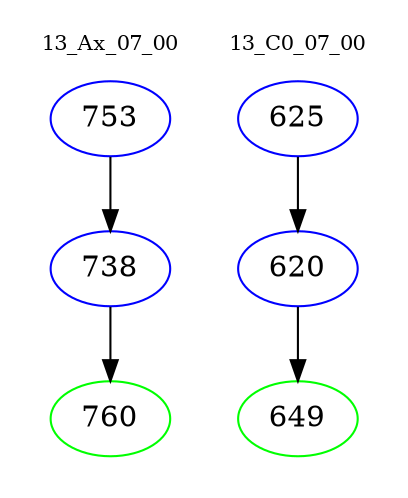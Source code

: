digraph{
subgraph cluster_0 {
color = white
label = "13_Ax_07_00";
fontsize=10;
T0_753 [label="753", color="blue"]
T0_753 -> T0_738 [color="black"]
T0_738 [label="738", color="blue"]
T0_738 -> T0_760 [color="black"]
T0_760 [label="760", color="green"]
}
subgraph cluster_1 {
color = white
label = "13_C0_07_00";
fontsize=10;
T1_625 [label="625", color="blue"]
T1_625 -> T1_620 [color="black"]
T1_620 [label="620", color="blue"]
T1_620 -> T1_649 [color="black"]
T1_649 [label="649", color="green"]
}
}
